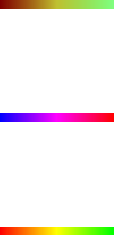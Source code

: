 hsv interp(explicit hsv p1, explicit hsv p2, real t)
{
    real h1 = p1.h>0 ? p1.h%360 : p1.h%360+360;
    real h2 = p2.h>0 ? p2.h%360 : p2.h%360+360;
    if (h1 < h2 && h2 - h1 > 180)
        h2 = h2-360;
    else if (h1 > h2 && h1 - h2 > 180)
        h1 = h1-360;
    return hsv(interp(h1,h2,t), interp(p1.s,p2.s,t), interp(p1.v,p2.v,t));
}

unitsize(2cm);
for(real x = 0; x <= 1; x += 0.01)
    draw((x,0) -- (x+0.015,0), interp(hsv(red),hsv(green),x)+squarecap+4bp);
for(real x = 0; x <= 1; x += 0.01)
    draw((x,1) -- (x+0.015,1), interp(hsv(blue),hsv(red),x)+squarecap+4bp);
for(real x = 0; x <= 1; x += 0.01)
    draw((x,2) -- (x+0.015,2), interp(hsv(brown),hsv(lightgreen),x)+squarecap+4bp);


